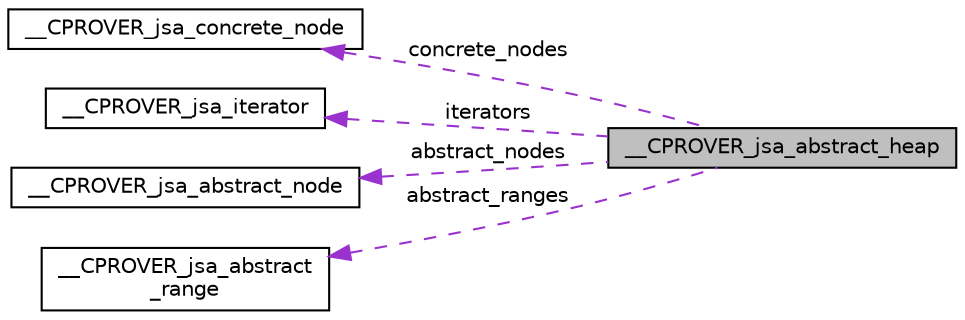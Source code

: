 digraph "__CPROVER_jsa_abstract_heap"
{
 // LATEX_PDF_SIZE
  bgcolor="transparent";
  edge [fontname="Helvetica",fontsize="10",labelfontname="Helvetica",labelfontsize="10"];
  node [fontname="Helvetica",fontsize="10",shape=record];
  rankdir="LR";
  Node1 [label="__CPROVER_jsa_abstract_heap",height=0.2,width=0.4,color="black", fillcolor="grey75", style="filled", fontcolor="black",tooltip=" "];
  Node2 -> Node1 [dir="back",color="darkorchid3",fontsize="10",style="dashed",label=" concrete_nodes" ,fontname="Helvetica"];
  Node2 [label="__CPROVER_jsa_concrete_node",height=0.2,width=0.4,color="black",URL="$struct_____c_p_r_o_v_e_r__jsa__concrete__node.html",tooltip="Concrete node with explicit value."];
  Node3 -> Node1 [dir="back",color="darkorchid3",fontsize="10",style="dashed",label=" iterators" ,fontname="Helvetica"];
  Node3 [label="__CPROVER_jsa_iterator",height=0.2,width=0.4,color="black",URL="$struct_____c_p_r_o_v_e_r__jsa__iterator.html",tooltip="Iterators point to a node and give the relative index within that node."];
  Node4 -> Node1 [dir="back",color="darkorchid3",fontsize="10",style="dashed",label=" abstract_nodes" ,fontname="Helvetica"];
  Node4 [label="__CPROVER_jsa_abstract_node",height=0.2,width=0.4,color="black",URL="$struct_____c_p_r_o_v_e_r__jsa__abstract__node.html",tooltip="Abstract nodes may assume any of a set of pre-defined values (value_ref to abstract_ranget)."];
  Node5 -> Node1 [dir="back",color="darkorchid3",fontsize="10",style="dashed",label=" abstract_ranges" ,fontname="Helvetica"];
  Node5 [label="__CPROVER_jsa_abstract\l_range",height=0.2,width=0.4,color="black",URL="$struct_____c_p_r_o_v_e_r__jsa__abstract__range.html",tooltip="Set of pre-defined, possible values for abstract nodes."];
}

